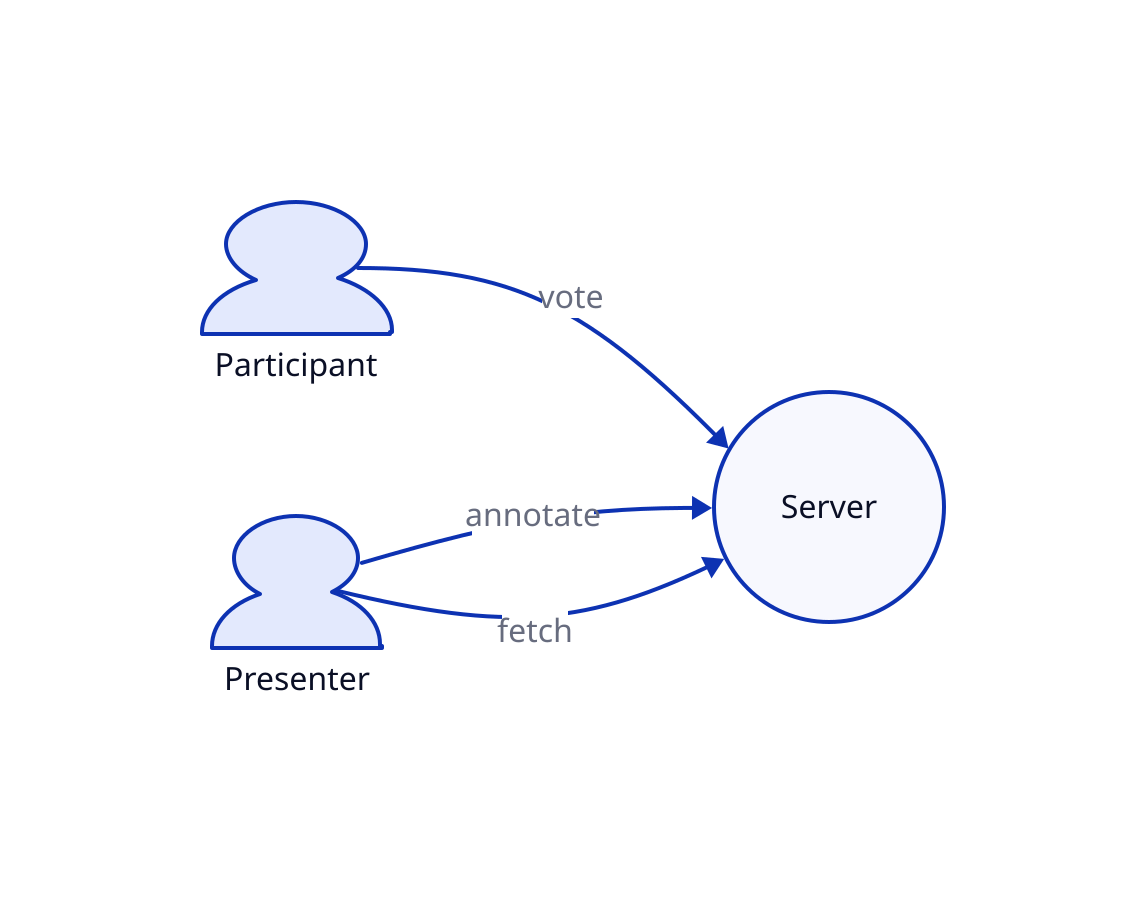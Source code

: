 direction: right

a: Participant
a.shape: person

p: Presenter
p.shape: person

s: Server
s.shape: circle

a -> s: vote
p -> s: annotate
p -> s: fetch
